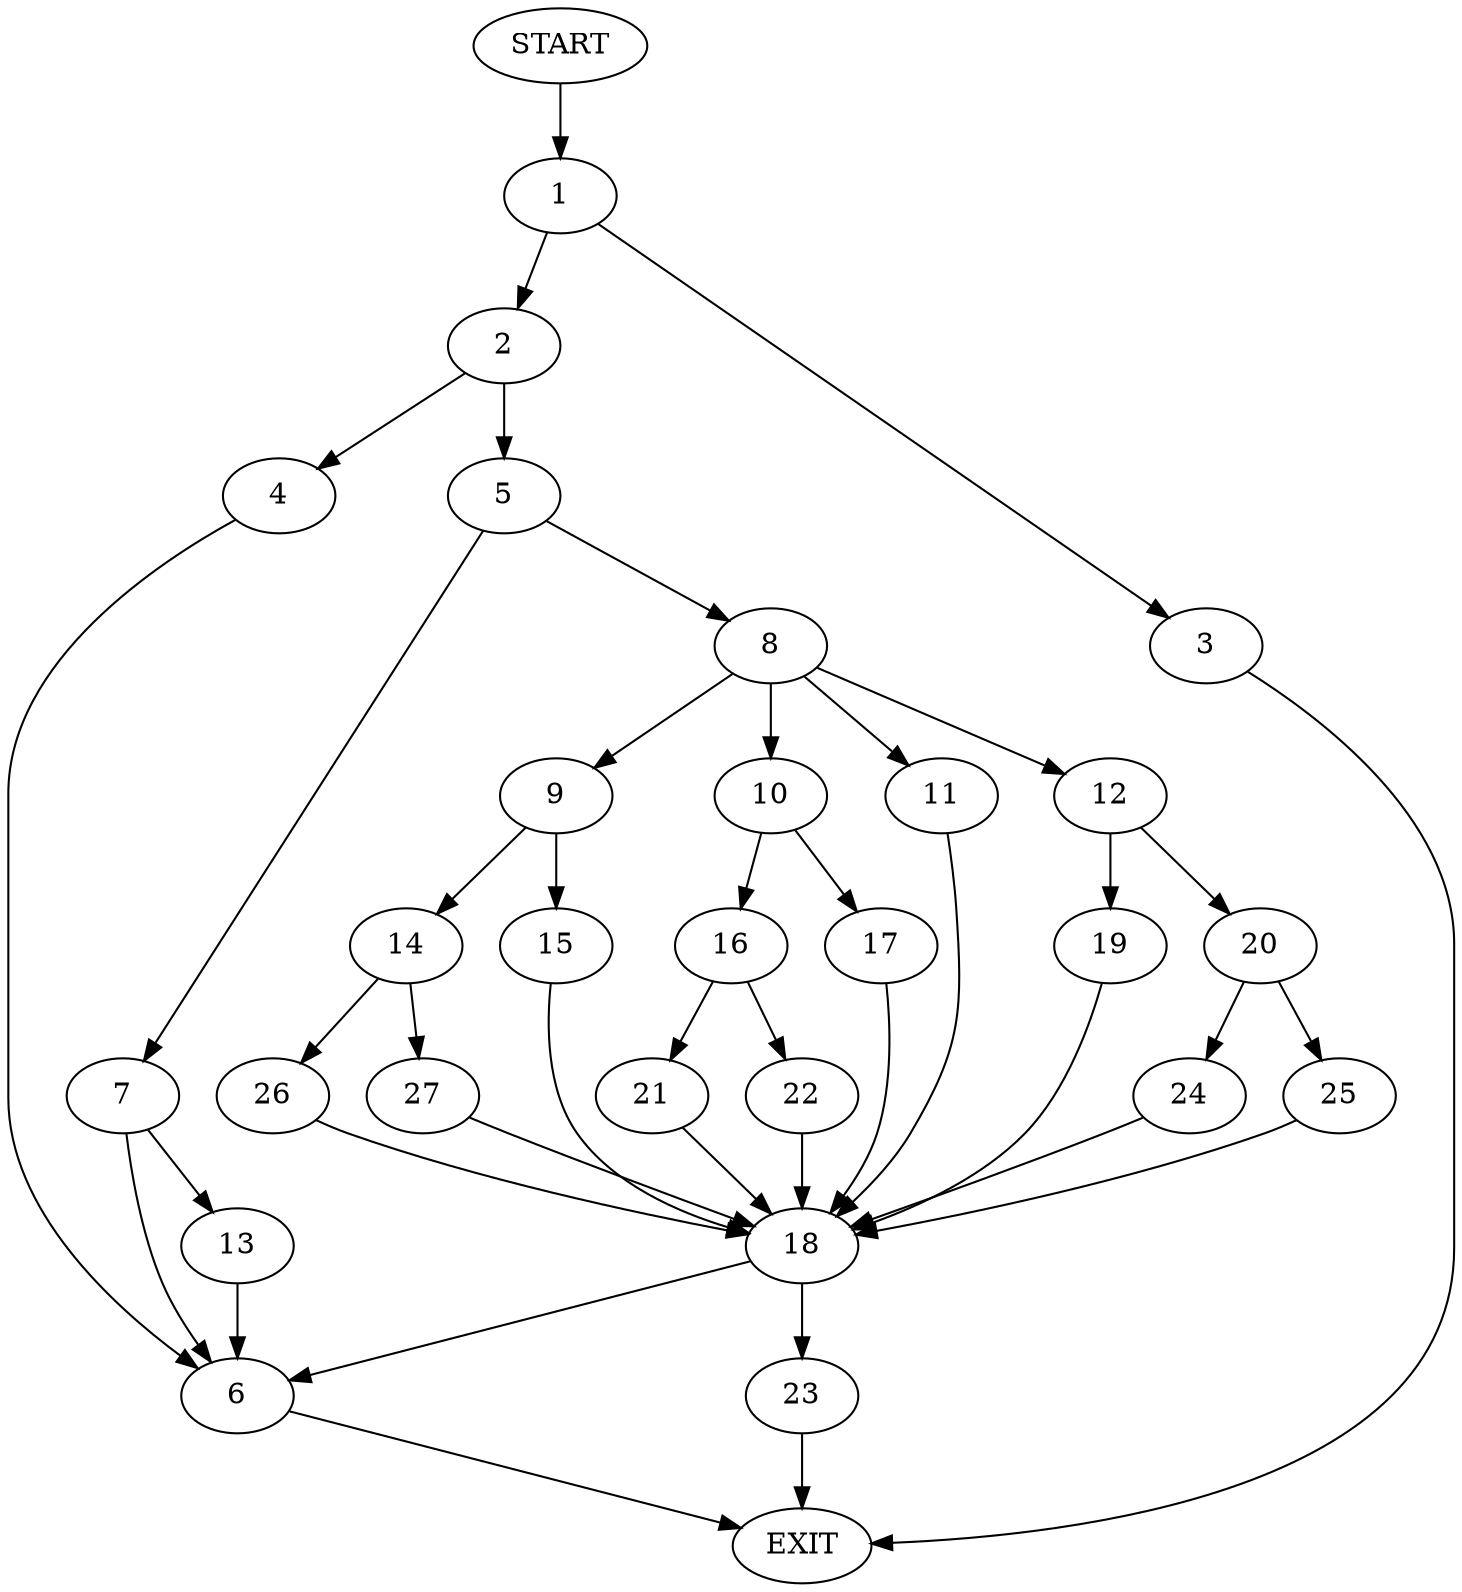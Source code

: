 digraph {
0 [label="START"]
28 [label="EXIT"]
0 -> 1
1 -> 2
1 -> 3
2 -> 4
2 -> 5
3 -> 28
4 -> 6
5 -> 7
5 -> 8
6 -> 28
8 -> 9
8 -> 10
8 -> 11
8 -> 12
7 -> 6
7 -> 13
13 -> 6
9 -> 14
9 -> 15
10 -> 16
10 -> 17
11 -> 18
12 -> 19
12 -> 20
16 -> 21
16 -> 22
17 -> 18
18 -> 6
18 -> 23
22 -> 18
21 -> 18
20 -> 24
20 -> 25
19 -> 18
25 -> 18
24 -> 18
14 -> 26
14 -> 27
15 -> 18
27 -> 18
26 -> 18
23 -> 28
}
